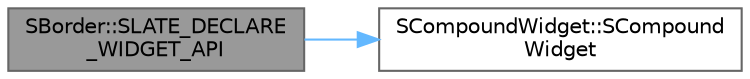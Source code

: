 digraph "SBorder::SLATE_DECLARE_WIDGET_API"
{
 // INTERACTIVE_SVG=YES
 // LATEX_PDF_SIZE
  bgcolor="transparent";
  edge [fontname=Helvetica,fontsize=10,labelfontname=Helvetica,labelfontsize=10];
  node [fontname=Helvetica,fontsize=10,shape=box,height=0.2,width=0.4];
  rankdir="LR";
  Node1 [id="Node000001",label="SBorder::SLATE_DECLARE\l_WIDGET_API",height=0.2,width=0.4,color="gray40", fillcolor="grey60", style="filled", fontcolor="black",tooltip=" "];
  Node1 -> Node2 [id="edge1_Node000001_Node000002",color="steelblue1",style="solid",tooltip=" "];
  Node2 [id="Node000002",label="SCompoundWidget::SCompound\lWidget",height=0.2,width=0.4,color="grey40", fillcolor="white", style="filled",URL="$dc/d0a/classSCompoundWidget.html#a9cf6e2c4bcbee08a217c47ecd221dfd0",tooltip="Disallow public construction."];
}
